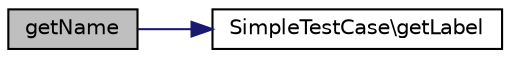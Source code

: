 digraph "getName"
{
  edge [fontname="Helvetica",fontsize="10",labelfontname="Helvetica",labelfontsize="10"];
  node [fontname="Helvetica",fontsize="10",shape=record];
  rankdir="LR";
  Node1 [label="getName",height=0.2,width=0.4,color="black", fillcolor="grey75", style="filled" fontcolor="black"];
  Node1 -> Node2 [color="midnightblue",fontsize="10",style="solid",fontname="Helvetica"];
  Node2 [label="SimpleTestCase\\getLabel",height=0.2,width=0.4,color="black", fillcolor="white", style="filled",URL="$class_simple_test_case.html#a14c4e7420d903d3e40342266333d2ecf"];
}
